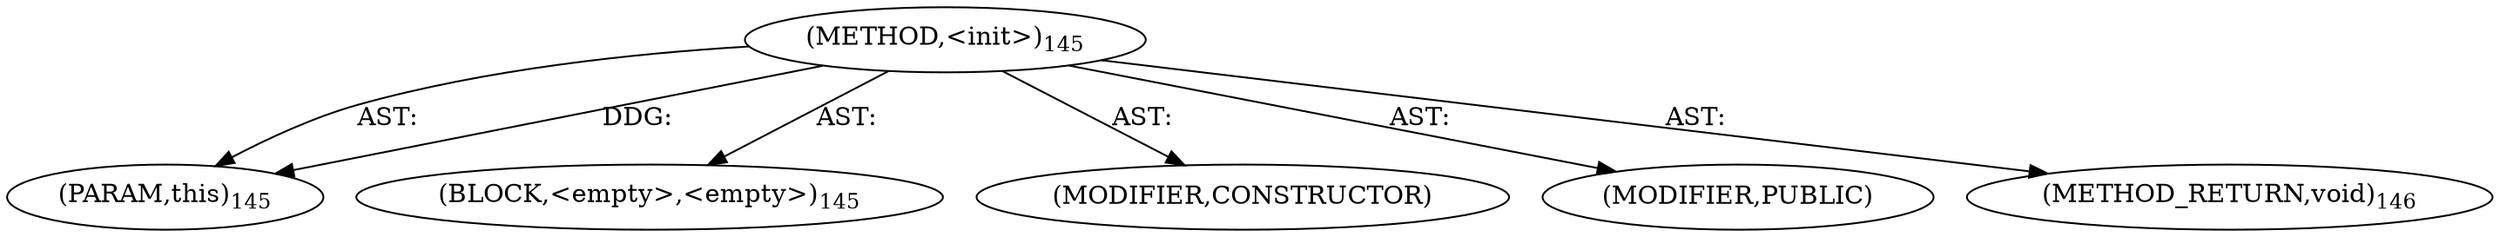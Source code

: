 digraph "&lt;init&gt;" {  
"111669149699" [label = <(METHOD,&lt;init&gt;)<SUB>145</SUB>> ]
"115964116998" [label = <(PARAM,this)<SUB>145</SUB>> ]
"25769803787" [label = <(BLOCK,&lt;empty&gt;,&lt;empty&gt;)<SUB>145</SUB>> ]
"133143986182" [label = <(MODIFIER,CONSTRUCTOR)> ]
"133143986183" [label = <(MODIFIER,PUBLIC)> ]
"128849018883" [label = <(METHOD_RETURN,void)<SUB>146</SUB>> ]
  "111669149699" -> "115964116998"  [ label = "AST: "] 
  "111669149699" -> "25769803787"  [ label = "AST: "] 
  "111669149699" -> "133143986182"  [ label = "AST: "] 
  "111669149699" -> "133143986183"  [ label = "AST: "] 
  "111669149699" -> "128849018883"  [ label = "AST: "] 
  "111669149699" -> "115964116998"  [ label = "DDG: "] 
}
